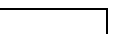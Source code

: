 %
% cookbook.mp: MetaPost diagrams for StreamIt Cookbook
% David Maze <dmaze@cag.lcs.mit.edu>
% $Id: cookbook.mp,v 1.2 2003-03-06 19:43:39 dmaze Exp $
%
% MetaPost is a drawing language based on Knuth's METAFONT that can
% produce embedded PostScript figures, with TeX strings embedded in it.
% It produces EPS files named cookbook.1, cookbook.2, ..., cookbook.n
% if you run 'mpost cookbook'.  Run 'texdoc mpintro' or 'texdoc mpman'
% for more infomration.
%

% Settings:
defaultfont := "rphvr";
defaultscale := 11pt/fontsize defaultfont;

% These macros probably want to be broken out into separate code, but...

% Basic unit length:
u=11pt;
% Standard block width:
fw=5u;

% Usage: height(p), width(p)
% Returns the height or width of the bounding box of p.
def height expr p = ypart (ulcorner bbox p - llcorner bbox p) enddef;
def width expr p = xpart (urcorner bbox p - ulcorner bbox p) enddef;
def ytop expr p = ypart ulcorner bbox p enddef;
def ybot expr p = ypart llcorner bbox p enddef;
def xleft expr p = xpart llcorner bbox p enddef;
def xright expr p = xpart lrcorner bbox p enddef;

% Returns p, but with name placed at its top left and a box around
% the whole thing.  Add o distance above/below.
vardef boxed(expr name, o)(suffix p) =
  addto p doublepath (ulcorner p+(-u,o))--(urcorner p+(u,o))--
    (lrcorner p+(u,-o))--(llcorner p+(-u,-o))--cycle withpen currentpen;
  addto p also thelabel.lrt(name, ulcorner p);
  p
enddef;

% Usage: filter("name")
% Returns a picture expression.
vardef filter(expr name) =
  save p; picture p; p=nullpicture;
  addto p doublepath (0,0)--(0,u)--(fw,u)--(fw,0)--cycle withpen currentpen;
  addto p also thelabel.lrt(name, (0,u));
  p
enddef;

% Usage:
%  draw toppipe("program", filter("foo"), filter("bar"));
% Returns a picture expression, drawing a pipeline without entry or
% exit arrows.
vardef toppipe(expr name)(text t) =
  save _h, _p, _q, _r;
  picture _p; _p=nullpicture;
  _h := 0;
  % What's actually going to get returned is a box with its top center at
  % 0,0.
  for v=t:
    picture _q; _q=v;
    if _h <> 0:
      addto _p contour makepath currentpen shifted (0,_h);
      addto _p doublepath (0,_h)--(0,_h-u) withpen currentpen;
      addto _p contour arrowhead (0,_h)--(0,_h-u) withpen currentpen;
      _h := _h - u;
    fi
    picture _r; _r = _q shifted (-(width _q)/2-xleft _q,_h-ytop _q);
    addto _p also _r;
    _h := _h - height _r;
  endfor;
  boxed(name, u, _p)
enddef;
  
% Usage:
%  draw pipeline("pipe", filter("foo"), filter("bar"));
% Returns a picture expression.
vardef pipeline(expr name)(text t) =
  save _h, _p, _q, _r;
  picture _p; _p=nullpicture;
  _h := 0;
  % What's actually going to get returned is a box with its top center at
  % 0,0.
  for v=t:
    picture _q; _q=v;
    addto _p contour makepath currentpen shifted (0,_h);
    addto _p doublepath (0,_h)--(0,_h-u) withpen currentpen;
    addto _p contour arrowhead (0,_h)--(0,_h-u) withpen currentpen;
    _h := _h - u;
    picture _r; _r = _q shifted (-(width _q)/2-xleft _q,_h-ytop _q);
    addto _p also _r;
    _h := _h - height _r;
  endfor;
  addto _p doublepath (0,_h)--(0,_h-u) withpen currentpen;
  addto _p contour arrowhead (0,_h)--(0,_h-u) withpen currentpen;
  _h := _h-u;
  boxed(name, 0, _p)
enddef;

% Usage:
%  draw splitjoin("sj", "dup", "rr")
%    (filter("foo"), filter("bar"))("","")("1","2")
% ...where the parameters are name, split type, join type; children;
% splitter weights; joiner weights.  Returns a picture expression.
vardef splitjoin(expr name, split, join)(text children)(text sws)(text jws) =
  save _p, _h, _x, _i, _n, _w, _q, _r, _y, _xc, _path;
  picture _p; _p=nullpicture;
  path _path;
  % Draw each of the children.
  _i := 0; _w := 0;
  for v=children:
    _i := _i + 1;
    picture _q; _q=v;
    % Goal: left side at _w, vertical center at 0.
    picture _r; _r = _q shifted (_w-(xleft _q),-(ybot _q)-(height _q)/2);
    addto _p also _r;
    _h[_i] := (height _q) / 2;
    _x[_i] := _w + (width _q) / 2;
    _w := _w + (width _q) + u;
  endfor;
  _n := _i;
  % Draw arrows for splitter/joiner.
  _xc := ((xleft _p) + (xright _p)) / 2;
  _y := (ytop _p) + u;
  _i := 0;
  for v=sws:
    _i := _i + 1;
    exitif _i > _n;
    _path := (_xc,_y)--(_x[_i],_h[_i]);
    % NB: this assumes the linear path above.
    addto _p also thelabel.top(v, .3[(_x[_i],_h[_i]),(_xc,_y)]);
    addto _p doublepath _path withpen currentpen;
    addto _p contour arrowhead _path withpen currentpen;
  endfor;
  % Splitter, and entry arrow:
  addto _p also thelabel.top(split, (_xc,_y));
  addto _p doublepath (_xc,_y+2u)--(_xc,_y+u) withpen currentpen;
  addto _p contour arrowhead (_xc,_y+2u)--(_xc,_y+u) withpen currentpen;
  _y := (ybot _p) - u;
  _i := 0;
  for v=jws:
    _i := _i + 1;
    exitif _i > _n;
    _path := (_x[_i],-_h[_i])--(_xc,_y);
    % NB: this assumes the linear path above.
    addto _p also thelabel.bot(v, .3[(_x[_i],-_h[_i]),(_xc,_y)]);
    addto _p doublepath _path withpen currentpen;
    addto _p contour arrowhead _path withpen currentpen;
  endfor;
  % Joiner, and exit arrow:
  addto _p also thelabel.bot(join, (_xc,_y));
  addto _p doublepath (_xc,_y-u)--(_xc,_y-2u) withpen currentpen;
  addto _p contour arrowhead (_xc,_y-u)--(_xc,_y-2u) withpen currentpen;
  boxed(name, 0, _p)
enddef;

% End of macro section.

beginfig(1);
  draw toppipe("Minimal",
    filter("IntSource"),
    filter("IntPrinter"));
endfig;

beginfig(2);
  draw toppipe("Minimal",
    filter("IntSource"),
    filter("Averager"),
    filter("IntPrinter"));
endfig;

beginfig(3);
  draw pipeline("BandPassFilter",
    splitjoin("BPFCore", "DUP", "RR")
    (filter("LowPass"),filter("LowPass"))("","")("1","1"),
    filter("Subtractor"));
endfig;

end
